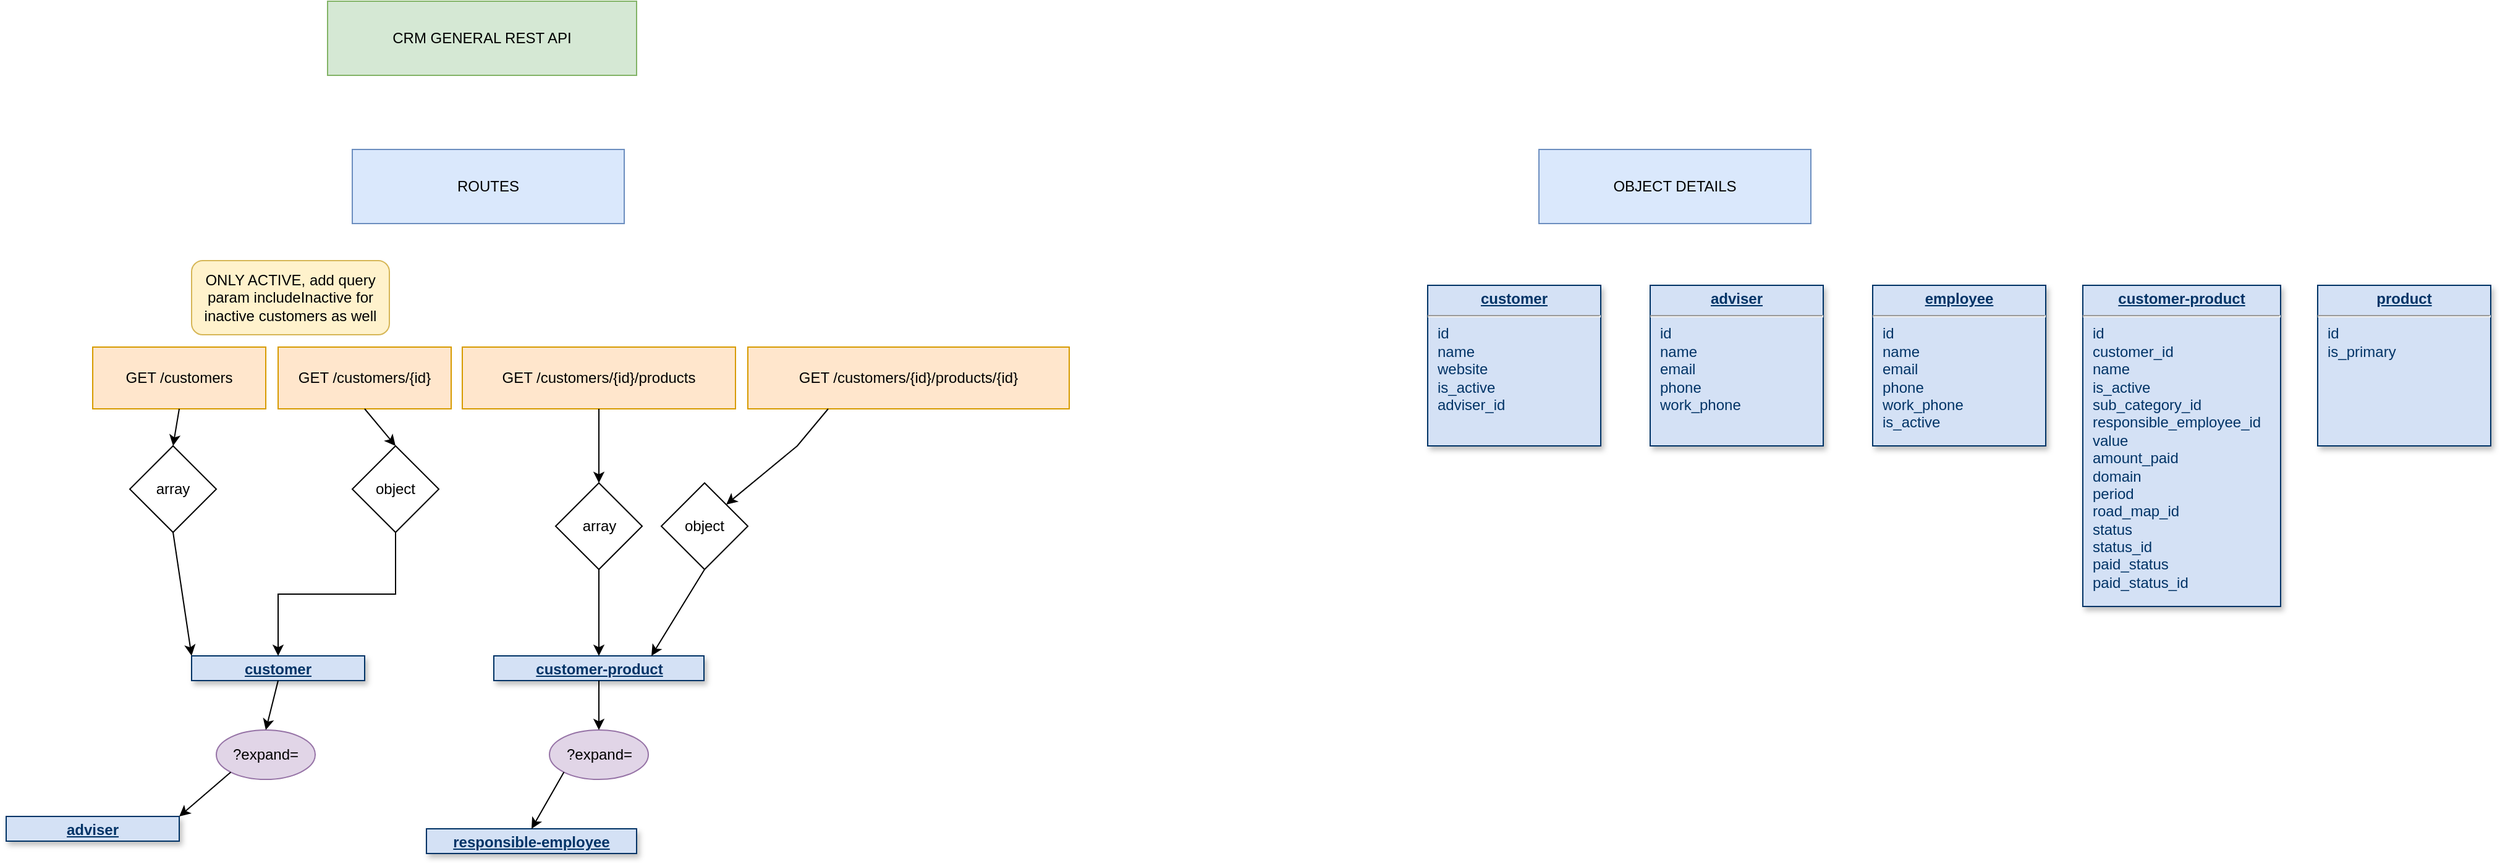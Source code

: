 <mxfile version="16.2.2" type="github">
  <diagram name="Page-1" id="efa7a0a1-bf9b-a30e-e6df-94a7791c09e9">
    <mxGraphModel dx="847" dy="2054" grid="1" gridSize="10" guides="1" tooltips="1" connect="1" arrows="1" fold="1" page="1" pageScale="1" pageWidth="826" pageHeight="1169" background="none" math="0" shadow="0">
      <root>
        <mxCell id="0" />
        <mxCell id="1" parent="0" />
        <mxCell id="30" value="&lt;p style=&quot;margin: 0px ; margin-top: 4px ; text-align: center ; text-decoration: underline&quot;&gt;&lt;strong&gt;customer&lt;br&gt;&lt;/strong&gt;&lt;/p&gt;&lt;hr&gt;&lt;p style=&quot;margin: 0px ; margin-left: 8px&quot;&gt;&lt;br&gt;&lt;/p&gt;&lt;p style=&quot;margin: 0px ; margin-left: 8px&quot;&gt;&lt;br&gt;&lt;/p&gt;" style="verticalAlign=top;align=left;overflow=fill;fontSize=12;fontFamily=Helvetica;html=1;strokeColor=#003366;shadow=1;fillColor=#D4E1F5;fontColor=#003366" parent="1" vertex="1">
          <mxGeometry x="1020" y="400" width="140" height="20" as="geometry" />
        </mxCell>
        <mxCell id="t8lXOGNOe9PWVFbyQTcP-114" value="CRM GENERAL REST API" style="rounded=0;whiteSpace=wrap;html=1;fillColor=#d5e8d4;strokeColor=#82b366;" vertex="1" parent="1">
          <mxGeometry x="1130" y="-130" width="250" height="60" as="geometry" />
        </mxCell>
        <mxCell id="t8lXOGNOe9PWVFbyQTcP-116" value="GET /customers" style="rounded=0;whiteSpace=wrap;html=1;fillColor=#ffe6cc;strokeColor=#d79b00;" vertex="1" parent="1">
          <mxGeometry x="940" y="150" width="140" height="50" as="geometry" />
        </mxCell>
        <mxCell id="t8lXOGNOe9PWVFbyQTcP-117" value="array" style="rhombus;whiteSpace=wrap;html=1;" vertex="1" parent="1">
          <mxGeometry x="970" y="230" width="70" height="70" as="geometry" />
        </mxCell>
        <mxCell id="t8lXOGNOe9PWVFbyQTcP-118" value="" style="endArrow=classic;html=1;rounded=0;entryX=0.5;entryY=0;entryDx=0;entryDy=0;exitX=0.5;exitY=1;exitDx=0;exitDy=0;" edge="1" parent="1" source="t8lXOGNOe9PWVFbyQTcP-116" target="t8lXOGNOe9PWVFbyQTcP-117">
          <mxGeometry width="50" height="50" relative="1" as="geometry">
            <mxPoint x="1030" y="220" as="sourcePoint" />
            <mxPoint x="1009.5" y="260" as="targetPoint" />
          </mxGeometry>
        </mxCell>
        <mxCell id="t8lXOGNOe9PWVFbyQTcP-119" value="" style="endArrow=classic;html=1;rounded=0;exitX=0.5;exitY=1;exitDx=0;exitDy=0;entryX=0;entryY=0;entryDx=0;entryDy=0;" edge="1" parent="1" source="t8lXOGNOe9PWVFbyQTcP-117" target="30">
          <mxGeometry width="50" height="50" relative="1" as="geometry">
            <mxPoint x="1040" y="310" as="sourcePoint" />
            <mxPoint x="1020" y="310" as="targetPoint" />
          </mxGeometry>
        </mxCell>
        <mxCell id="t8lXOGNOe9PWVFbyQTcP-120" value="GET /customers/{id}" style="rounded=0;whiteSpace=wrap;html=1;fillColor=#ffe6cc;strokeColor=#d79b00;" vertex="1" parent="1">
          <mxGeometry x="1090" y="150" width="140" height="50" as="geometry" />
        </mxCell>
        <mxCell id="t8lXOGNOe9PWVFbyQTcP-123" value="" style="edgeStyle=orthogonalEdgeStyle;rounded=0;orthogonalLoop=1;jettySize=auto;html=1;" edge="1" parent="1" source="t8lXOGNOe9PWVFbyQTcP-121" target="30">
          <mxGeometry relative="1" as="geometry" />
        </mxCell>
        <mxCell id="t8lXOGNOe9PWVFbyQTcP-121" value="object" style="rhombus;whiteSpace=wrap;html=1;" vertex="1" parent="1">
          <mxGeometry x="1150" y="230" width="70" height="70" as="geometry" />
        </mxCell>
        <mxCell id="t8lXOGNOe9PWVFbyQTcP-122" value="" style="endArrow=classic;html=1;rounded=0;entryX=0.5;entryY=0;entryDx=0;entryDy=0;exitX=0.5;exitY=1;exitDx=0;exitDy=0;" edge="1" parent="1" source="t8lXOGNOe9PWVFbyQTcP-120" target="t8lXOGNOe9PWVFbyQTcP-121">
          <mxGeometry width="50" height="50" relative="1" as="geometry">
            <mxPoint x="1180" y="220" as="sourcePoint" />
            <mxPoint x="1159.5" y="260" as="targetPoint" />
          </mxGeometry>
        </mxCell>
        <mxCell id="t8lXOGNOe9PWVFbyQTcP-124" value="ONLY ACTIVE, add query param includeInactive for inactive customers as well" style="rounded=1;whiteSpace=wrap;html=1;fillColor=#fff2cc;strokeColor=#d6b656;" vertex="1" parent="1">
          <mxGeometry x="1020" y="80" width="160" height="60" as="geometry" />
        </mxCell>
        <mxCell id="t8lXOGNOe9PWVFbyQTcP-125" value="?expand=" style="ellipse;whiteSpace=wrap;html=1;fillColor=#e1d5e7;strokeColor=#9673a6;" vertex="1" parent="1">
          <mxGeometry x="1040" y="460" width="80" height="40" as="geometry" />
        </mxCell>
        <mxCell id="t8lXOGNOe9PWVFbyQTcP-126" value="ROUTES" style="rounded=0;whiteSpace=wrap;html=1;fillColor=#dae8fc;strokeColor=#6c8ebf;" vertex="1" parent="1">
          <mxGeometry x="1150" y="-10" width="220" height="60" as="geometry" />
        </mxCell>
        <mxCell id="t8lXOGNOe9PWVFbyQTcP-127" value="OBJECT DETAILS" style="rounded=0;whiteSpace=wrap;html=1;fillColor=#dae8fc;strokeColor=#6c8ebf;" vertex="1" parent="1">
          <mxGeometry x="2110" y="-10" width="220" height="60" as="geometry" />
        </mxCell>
        <mxCell id="t8lXOGNOe9PWVFbyQTcP-128" value="&lt;p style=&quot;margin: 0px ; margin-top: 4px ; text-align: center ; text-decoration: underline&quot;&gt;&lt;strong&gt;customer&lt;br&gt;&lt;/strong&gt;&lt;/p&gt;&lt;hr&gt;&lt;p style=&quot;margin: 0px ; margin-left: 8px&quot;&gt;id&lt;/p&gt;&lt;p style=&quot;margin: 0px ; margin-left: 8px&quot;&gt;name&lt;/p&gt;&lt;p style=&quot;margin: 0px ; margin-left: 8px&quot;&gt;website&lt;/p&gt;&lt;p style=&quot;margin: 0px ; margin-left: 8px&quot;&gt;is_active&lt;br&gt;&lt;/p&gt;&lt;p style=&quot;margin: 0px ; margin-left: 8px&quot;&gt;adviser_id&lt;br&gt;&lt;/p&gt;&lt;p style=&quot;margin: 0px ; margin-left: 8px&quot;&gt;&lt;br&gt;&lt;/p&gt;&lt;p style=&quot;margin: 0px ; margin-left: 8px&quot;&gt;&lt;br&gt;&lt;/p&gt;" style="verticalAlign=top;align=left;overflow=fill;fontSize=12;fontFamily=Helvetica;html=1;strokeColor=#003366;shadow=1;fillColor=#D4E1F5;fontColor=#003366" vertex="1" parent="1">
          <mxGeometry x="2020" y="100" width="140" height="130" as="geometry" />
        </mxCell>
        <mxCell id="t8lXOGNOe9PWVFbyQTcP-129" value="&lt;p style=&quot;margin: 0px ; margin-top: 4px ; text-align: center ; text-decoration: underline&quot;&gt;&lt;strong&gt;adviser&lt;br&gt;&lt;/strong&gt;&lt;/p&gt;&lt;hr&gt;&lt;p style=&quot;margin: 0px ; margin-left: 8px&quot;&gt;id&lt;/p&gt;&lt;p style=&quot;margin: 0px ; margin-left: 8px&quot;&gt;name&lt;/p&gt;&lt;p style=&quot;margin: 0px ; margin-left: 8px&quot;&gt;email&lt;/p&gt;&lt;p style=&quot;margin: 0px ; margin-left: 8px&quot;&gt;phone&lt;/p&gt;&lt;p style=&quot;margin: 0px ; margin-left: 8px&quot;&gt;work_phone&lt;br&gt;&lt;/p&gt;&lt;p style=&quot;margin: 0px ; margin-left: 8px&quot;&gt;&lt;br&gt;&lt;/p&gt;&lt;p style=&quot;margin: 0px ; margin-left: 8px&quot;&gt;&lt;br&gt;&lt;/p&gt;&lt;p style=&quot;margin: 0px ; margin-left: 8px&quot;&gt;&lt;br&gt;&lt;/p&gt;" style="verticalAlign=top;align=left;overflow=fill;fontSize=12;fontFamily=Helvetica;html=1;strokeColor=#003366;shadow=1;fillColor=#D4E1F5;fontColor=#003366" vertex="1" parent="1">
          <mxGeometry x="2200" y="100" width="140" height="130" as="geometry" />
        </mxCell>
        <mxCell id="t8lXOGNOe9PWVFbyQTcP-130" value="&lt;p style=&quot;margin: 0px ; margin-top: 4px ; text-align: center ; text-decoration: underline&quot;&gt;&lt;strong&gt;employee&lt;br&gt;&lt;/strong&gt;&lt;/p&gt;&lt;hr&gt;&lt;p style=&quot;margin: 0px ; margin-left: 8px&quot;&gt;id&lt;/p&gt;&lt;p style=&quot;margin: 0px ; margin-left: 8px&quot;&gt;name&lt;/p&gt;&lt;p style=&quot;margin: 0px ; margin-left: 8px&quot;&gt;email&lt;/p&gt;&lt;p style=&quot;margin: 0px ; margin-left: 8px&quot;&gt;phone&lt;/p&gt;&lt;p style=&quot;margin: 0px ; margin-left: 8px&quot;&gt;work_phone&lt;/p&gt;&lt;p style=&quot;margin: 0px ; margin-left: 8px&quot;&gt;is_active&lt;br&gt;&lt;/p&gt;&lt;p style=&quot;margin: 0px ; margin-left: 8px&quot;&gt;&lt;br&gt;&lt;/p&gt;&lt;p style=&quot;margin: 0px ; margin-left: 8px&quot;&gt;&lt;br&gt;&lt;/p&gt;&lt;p style=&quot;margin: 0px ; margin-left: 8px&quot;&gt;&lt;br&gt;&lt;/p&gt;" style="verticalAlign=top;align=left;overflow=fill;fontSize=12;fontFamily=Helvetica;html=1;strokeColor=#003366;shadow=1;fillColor=#D4E1F5;fontColor=#003366" vertex="1" parent="1">
          <mxGeometry x="2380" y="100" width="140" height="130" as="geometry" />
        </mxCell>
        <mxCell id="t8lXOGNOe9PWVFbyQTcP-131" value="&lt;p style=&quot;margin: 0px ; margin-top: 4px ; text-align: center ; text-decoration: underline&quot;&gt;&lt;strong&gt;adviser&lt;br&gt;&lt;/strong&gt;&lt;/p&gt;&lt;hr&gt;&lt;p style=&quot;margin: 0px ; margin-left: 8px&quot;&gt;&lt;br&gt;&lt;/p&gt;&lt;p style=&quot;margin: 0px ; margin-left: 8px&quot;&gt;&lt;br&gt;&lt;/p&gt;" style="verticalAlign=top;align=left;overflow=fill;fontSize=12;fontFamily=Helvetica;html=1;strokeColor=#003366;shadow=1;fillColor=#D4E1F5;fontColor=#003366" vertex="1" parent="1">
          <mxGeometry x="870" y="530" width="140" height="20" as="geometry" />
        </mxCell>
        <mxCell id="t8lXOGNOe9PWVFbyQTcP-132" value="" style="endArrow=classic;html=1;rounded=0;entryX=1;entryY=0;entryDx=0;entryDy=0;exitX=0;exitY=1;exitDx=0;exitDy=0;" edge="1" parent="1" source="t8lXOGNOe9PWVFbyQTcP-125" target="t8lXOGNOe9PWVFbyQTcP-131">
          <mxGeometry width="50" height="50" relative="1" as="geometry">
            <mxPoint x="1270" y="410" as="sourcePoint" />
            <mxPoint x="1320" y="360" as="targetPoint" />
          </mxGeometry>
        </mxCell>
        <mxCell id="t8lXOGNOe9PWVFbyQTcP-133" value="" style="endArrow=classic;html=1;rounded=0;entryX=0.5;entryY=0;entryDx=0;entryDy=0;exitX=0.5;exitY=1;exitDx=0;exitDy=0;" edge="1" parent="1" source="30" target="t8lXOGNOe9PWVFbyQTcP-125">
          <mxGeometry width="50" height="50" relative="1" as="geometry">
            <mxPoint x="1270" y="410" as="sourcePoint" />
            <mxPoint x="1320" y="360" as="targetPoint" />
          </mxGeometry>
        </mxCell>
        <mxCell id="t8lXOGNOe9PWVFbyQTcP-134" value="&lt;p style=&quot;margin: 0px ; margin-top: 4px ; text-align: center ; text-decoration: underline&quot;&gt;&lt;strong&gt;customer-product&lt;br&gt;&lt;/strong&gt;&lt;/p&gt;&lt;hr&gt;&lt;p style=&quot;margin: 0px ; margin-left: 8px&quot;&gt;id&lt;/p&gt;&lt;p style=&quot;margin: 0px ; margin-left: 8px&quot;&gt;customer_id&lt;/p&gt;&lt;p style=&quot;margin: 0px ; margin-left: 8px&quot;&gt;name&lt;br&gt;&lt;/p&gt;&lt;p style=&quot;margin: 0px ; margin-left: 8px&quot;&gt;is_active&lt;/p&gt;&lt;p style=&quot;margin: 0px ; margin-left: 8px&quot;&gt;sub_category_id&lt;/p&gt;&lt;p style=&quot;margin: 0px ; margin-left: 8px&quot;&gt;responsible_employee_id&lt;br&gt;&lt;/p&gt;&lt;p style=&quot;margin: 0px ; margin-left: 8px&quot;&gt;value&lt;/p&gt;&lt;p style=&quot;margin: 0px ; margin-left: 8px&quot;&gt;amount_paid&lt;/p&gt;&lt;p style=&quot;margin: 0px ; margin-left: 8px&quot;&gt;domain&lt;/p&gt;&lt;p style=&quot;margin: 0px ; margin-left: 8px&quot;&gt;period&lt;/p&gt;&lt;p style=&quot;margin: 0px ; margin-left: 8px&quot;&gt;road_map_id&lt;/p&gt;&lt;p style=&quot;margin: 0px ; margin-left: 8px&quot;&gt;status&lt;/p&gt;&lt;p style=&quot;margin: 0px ; margin-left: 8px&quot;&gt;status_id&lt;/p&gt;&lt;p style=&quot;margin: 0px ; margin-left: 8px&quot;&gt;paid_status&lt;/p&gt;&lt;p style=&quot;margin: 0px ; margin-left: 8px&quot;&gt;paid_status_id&lt;br&gt;&lt;/p&gt;&lt;p style=&quot;margin: 0px ; margin-left: 8px&quot;&gt;&lt;br&gt;&lt;/p&gt;&lt;p style=&quot;margin: 0px ; margin-left: 8px&quot;&gt;&lt;br&gt;&lt;/p&gt;&lt;p style=&quot;margin: 0px ; margin-left: 8px&quot;&gt;&lt;br&gt;&lt;/p&gt;&lt;p style=&quot;margin: 0px ; margin-left: 8px&quot;&gt;&lt;br&gt;&lt;/p&gt;" style="verticalAlign=top;align=left;overflow=fill;fontSize=12;fontFamily=Helvetica;html=1;strokeColor=#003366;shadow=1;fillColor=#D4E1F5;fontColor=#003366" vertex="1" parent="1">
          <mxGeometry x="2550" y="100" width="160" height="260" as="geometry" />
        </mxCell>
        <mxCell id="t8lXOGNOe9PWVFbyQTcP-135" value="&lt;p style=&quot;margin: 0px ; margin-top: 4px ; text-align: center ; text-decoration: underline&quot;&gt;&lt;strong&gt;product&lt;br&gt;&lt;/strong&gt;&lt;/p&gt;&lt;hr&gt;&lt;p style=&quot;margin: 0px ; margin-left: 8px&quot;&gt;id&lt;/p&gt;&lt;p style=&quot;margin: 0px ; margin-left: 8px&quot;&gt;is_primary&lt;br&gt;&lt;/p&gt;&lt;p style=&quot;margin: 0px ; margin-left: 8px&quot;&gt;&lt;br&gt;&lt;/p&gt;&lt;p style=&quot;margin: 0px ; margin-left: 8px&quot;&gt;&lt;br&gt;&lt;/p&gt;" style="verticalAlign=top;align=left;overflow=fill;fontSize=12;fontFamily=Helvetica;html=1;strokeColor=#003366;shadow=1;fillColor=#D4E1F5;fontColor=#003366" vertex="1" parent="1">
          <mxGeometry x="2740" y="100" width="140" height="130" as="geometry" />
        </mxCell>
        <mxCell id="t8lXOGNOe9PWVFbyQTcP-136" value="GET /customers/{id}/products" style="rounded=0;whiteSpace=wrap;html=1;fillColor=#ffe6cc;strokeColor=#d79b00;" vertex="1" parent="1">
          <mxGeometry x="1239" y="150" width="221" height="50" as="geometry" />
        </mxCell>
        <mxCell id="t8lXOGNOe9PWVFbyQTcP-137" value="" style="endArrow=classic;html=1;rounded=0;exitX=0.5;exitY=1;exitDx=0;exitDy=0;entryX=0.5;entryY=0;entryDx=0;entryDy=0;" edge="1" parent="1" source="t8lXOGNOe9PWVFbyQTcP-136" target="t8lXOGNOe9PWVFbyQTcP-138">
          <mxGeometry width="50" height="50" relative="1" as="geometry">
            <mxPoint x="1170" y="210" as="sourcePoint" />
            <mxPoint x="1350" y="250" as="targetPoint" />
          </mxGeometry>
        </mxCell>
        <mxCell id="t8lXOGNOe9PWVFbyQTcP-138" value="array" style="rhombus;whiteSpace=wrap;html=1;" vertex="1" parent="1">
          <mxGeometry x="1314.5" y="260" width="70" height="70" as="geometry" />
        </mxCell>
        <mxCell id="t8lXOGNOe9PWVFbyQTcP-139" value="&lt;p style=&quot;margin: 0px ; margin-top: 4px ; text-align: center ; text-decoration: underline&quot;&gt;&lt;strong&gt;customer-product&lt;br&gt;&lt;/strong&gt;&lt;/p&gt;&lt;hr&gt;" style="verticalAlign=top;align=left;overflow=fill;fontSize=12;fontFamily=Helvetica;html=1;strokeColor=#003366;shadow=1;fillColor=#D4E1F5;fontColor=#003366" vertex="1" parent="1">
          <mxGeometry x="1264.5" y="400" width="170" height="20" as="geometry" />
        </mxCell>
        <mxCell id="t8lXOGNOe9PWVFbyQTcP-140" value="" style="endArrow=classic;html=1;rounded=0;entryX=0.5;entryY=0;entryDx=0;entryDy=0;exitX=0.5;exitY=1;exitDx=0;exitDy=0;" edge="1" parent="1" source="t8lXOGNOe9PWVFbyQTcP-138" target="t8lXOGNOe9PWVFbyQTcP-139">
          <mxGeometry width="50" height="50" relative="1" as="geometry">
            <mxPoint x="1790" y="270" as="sourcePoint" />
            <mxPoint x="1840" y="220" as="targetPoint" />
          </mxGeometry>
        </mxCell>
        <mxCell id="t8lXOGNOe9PWVFbyQTcP-141" value="?expand=" style="ellipse;whiteSpace=wrap;html=1;fillColor=#e1d5e7;strokeColor=#9673a6;" vertex="1" parent="1">
          <mxGeometry x="1309.5" y="460" width="80" height="40" as="geometry" />
        </mxCell>
        <mxCell id="t8lXOGNOe9PWVFbyQTcP-142" value="" style="endArrow=classic;html=1;rounded=0;entryX=0.5;entryY=0;entryDx=0;entryDy=0;exitX=0.5;exitY=1;exitDx=0;exitDy=0;" edge="1" parent="1" source="t8lXOGNOe9PWVFbyQTcP-139" target="t8lXOGNOe9PWVFbyQTcP-141">
          <mxGeometry width="50" height="50" relative="1" as="geometry">
            <mxPoint x="1100" y="430" as="sourcePoint" />
            <mxPoint x="1090" y="470" as="targetPoint" />
          </mxGeometry>
        </mxCell>
        <mxCell id="t8lXOGNOe9PWVFbyQTcP-143" value="&lt;p style=&quot;margin: 0px ; margin-top: 4px ; text-align: center ; text-decoration: underline&quot;&gt;&lt;strong&gt;responsible-employee&lt;br&gt;&lt;/strong&gt;&lt;/p&gt;" style="verticalAlign=top;align=left;overflow=fill;fontSize=12;fontFamily=Helvetica;html=1;strokeColor=#003366;shadow=1;fillColor=#D4E1F5;fontColor=#003366" vertex="1" parent="1">
          <mxGeometry x="1210" y="540" width="170" height="20" as="geometry" />
        </mxCell>
        <mxCell id="t8lXOGNOe9PWVFbyQTcP-144" value="" style="endArrow=classic;html=1;rounded=0;entryX=0.5;entryY=0;entryDx=0;entryDy=0;exitX=0;exitY=1;exitDx=0;exitDy=0;" edge="1" parent="1" source="t8lXOGNOe9PWVFbyQTcP-141" target="t8lXOGNOe9PWVFbyQTcP-143">
          <mxGeometry width="50" height="50" relative="1" as="geometry">
            <mxPoint x="1061.716" y="504.142" as="sourcePoint" />
            <mxPoint x="1020" y="540" as="targetPoint" />
          </mxGeometry>
        </mxCell>
        <mxCell id="t8lXOGNOe9PWVFbyQTcP-146" value="GET /customers/{id}/products/{id}" style="rounded=0;whiteSpace=wrap;html=1;fillColor=#ffe6cc;strokeColor=#d79b00;" vertex="1" parent="1">
          <mxGeometry x="1470" y="150" width="260" height="50" as="geometry" />
        </mxCell>
        <mxCell id="t8lXOGNOe9PWVFbyQTcP-147" value="" style="endArrow=classic;html=1;rounded=0;exitX=0.25;exitY=1;exitDx=0;exitDy=0;entryX=1;entryY=0;entryDx=0;entryDy=0;" edge="1" parent="1" source="t8lXOGNOe9PWVFbyQTcP-146" target="t8lXOGNOe9PWVFbyQTcP-148">
          <mxGeometry width="50" height="50" relative="1" as="geometry">
            <mxPoint x="1359.5" y="210" as="sourcePoint" />
            <mxPoint x="1480" y="270" as="targetPoint" />
            <Array as="points">
              <mxPoint x="1510" y="230" />
            </Array>
          </mxGeometry>
        </mxCell>
        <mxCell id="t8lXOGNOe9PWVFbyQTcP-148" value="object" style="rhombus;whiteSpace=wrap;html=1;" vertex="1" parent="1">
          <mxGeometry x="1400" y="260" width="70" height="70" as="geometry" />
        </mxCell>
        <mxCell id="t8lXOGNOe9PWVFbyQTcP-149" value="" style="endArrow=classic;html=1;rounded=0;exitX=0.5;exitY=1;exitDx=0;exitDy=0;entryX=0.75;entryY=0;entryDx=0;entryDy=0;" edge="1" parent="1" source="t8lXOGNOe9PWVFbyQTcP-148" target="t8lXOGNOe9PWVFbyQTcP-139">
          <mxGeometry width="50" height="50" relative="1" as="geometry">
            <mxPoint x="1590" y="380" as="sourcePoint" />
            <mxPoint x="1640" y="330" as="targetPoint" />
          </mxGeometry>
        </mxCell>
      </root>
    </mxGraphModel>
  </diagram>
</mxfile>
